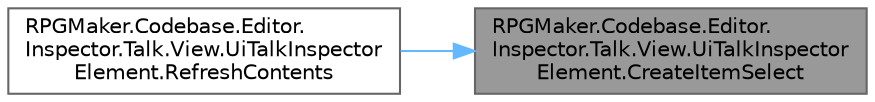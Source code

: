 digraph "RPGMaker.Codebase.Editor.Inspector.Talk.View.UiTalkInspectorElement.CreateItemSelect"
{
 // LATEX_PDF_SIZE
  bgcolor="transparent";
  edge [fontname=Helvetica,fontsize=10,labelfontname=Helvetica,labelfontsize=10];
  node [fontname=Helvetica,fontsize=10,shape=box,height=0.2,width=0.4];
  rankdir="RL";
  Node1 [id="Node000001",label="RPGMaker.Codebase.Editor.\lInspector.Talk.View.UiTalkInspector\lElement.CreateItemSelect",height=0.2,width=0.4,color="gray40", fillcolor="grey60", style="filled", fontcolor="black",tooltip=" "];
  Node1 -> Node2 [id="edge1_Node000001_Node000002",dir="back",color="steelblue1",style="solid",tooltip=" "];
  Node2 [id="Node000002",label="RPGMaker.Codebase.Editor.\lInspector.Talk.View.UiTalkInspector\lElement.RefreshContents",height=0.2,width=0.4,color="grey40", fillcolor="white", style="filled",URL="$dc/d2c/class_r_p_g_maker_1_1_codebase_1_1_editor_1_1_inspector_1_1_talk_1_1_view_1_1_ui_talk_inspector_element.html#ad17f0589fd5c1739a79d49604a228d89",tooltip="データの更新"];
}
